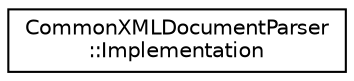 digraph "类继承关系图"
{
  edge [fontname="Helvetica",fontsize="10",labelfontname="Helvetica",labelfontsize="10"];
  node [fontname="Helvetica",fontsize="10",shape=record];
  rankdir="LR";
  Node0 [label="CommonXMLDocumentParser\l::Implementation",height=0.2,width=0.4,color="black", fillcolor="white", style="filled",URL="$struct_common_x_m_l_document_parser_1_1_implementation.html"];
}
